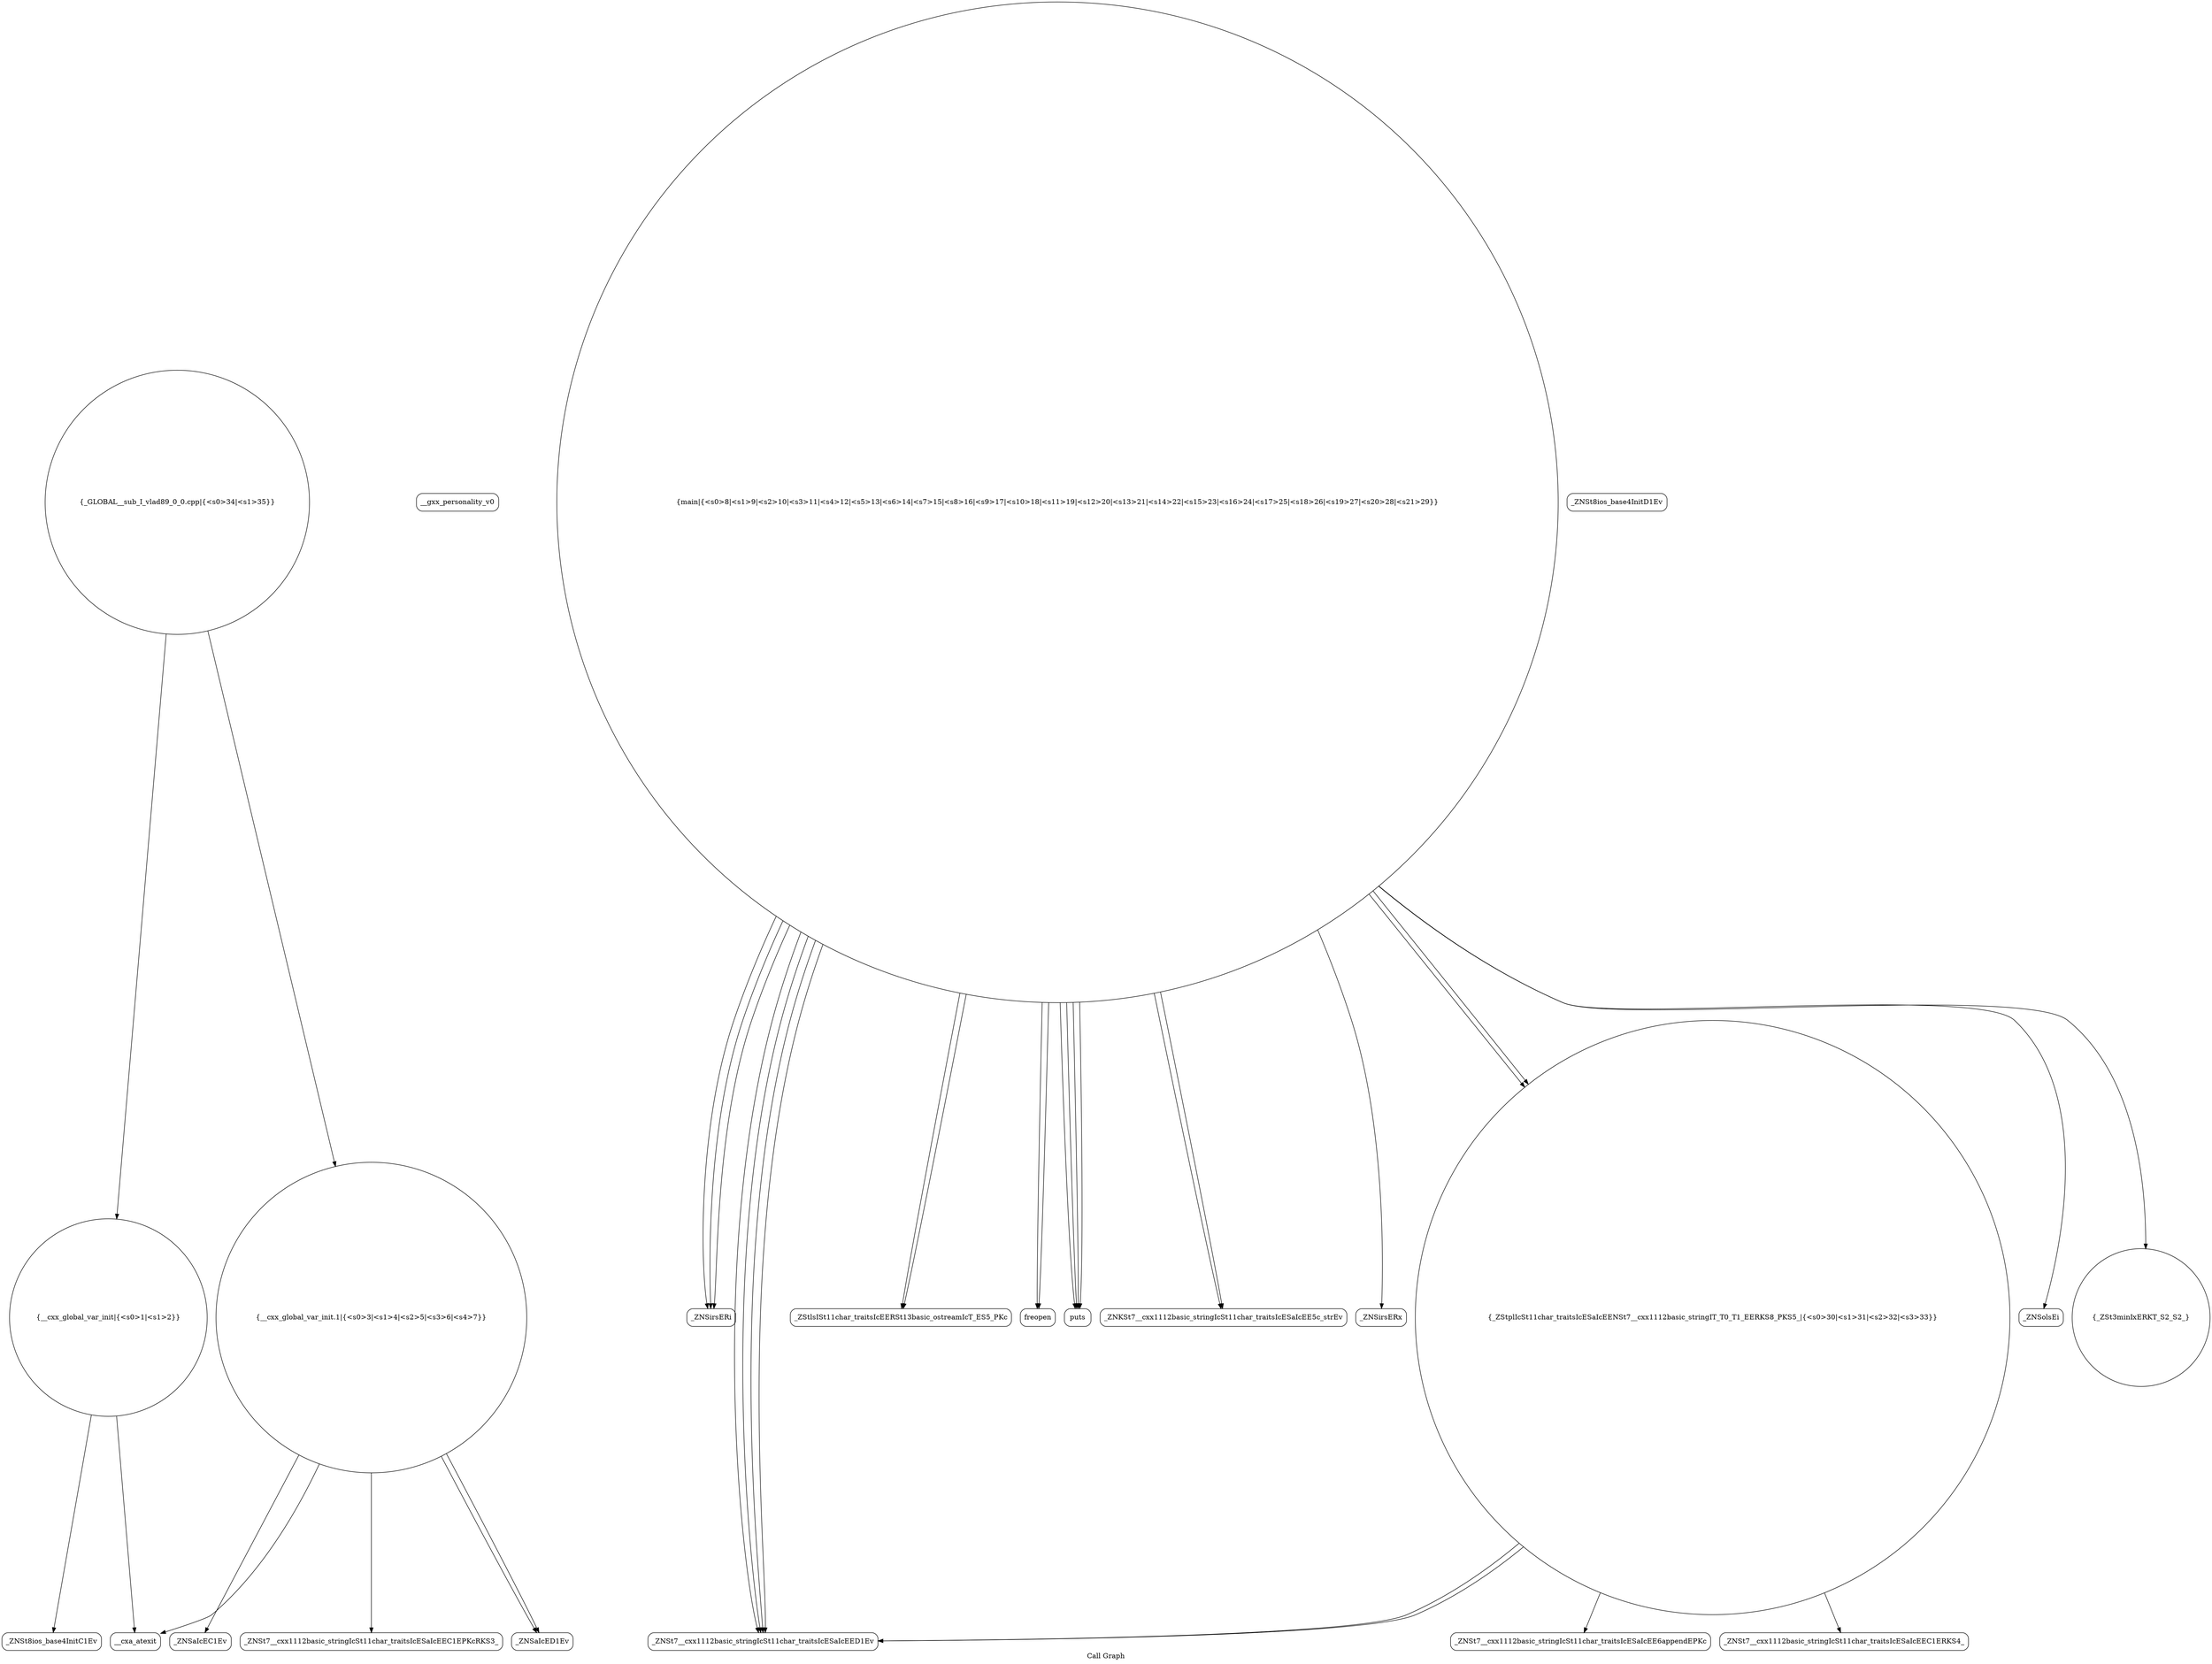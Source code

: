 digraph "Call Graph" {
	label="Call Graph";

	Node0x55792a1c3620 [shape=record,shape=circle,label="{__cxx_global_var_init|{<s0>1|<s1>2}}"];
	Node0x55792a1c3620:s0 -> Node0x55792a1c3ab0[color=black];
	Node0x55792a1c3620:s1 -> Node0x55792a1c3bb0[color=black];
	Node0x55792a1c3db0 [shape=record,shape=Mrecord,label="{__gxx_personality_v0}"];
	Node0x55792a1c4130 [shape=record,shape=Mrecord,label="{_ZNSirsERi}"];
	Node0x55792a1c44b0 [shape=record,shape=Mrecord,label="{_ZNSt7__cxx1112basic_stringIcSt11char_traitsIcESaIcEE6appendEPKc}"];
	Node0x55792a1c3b30 [shape=record,shape=Mrecord,label="{_ZNSt8ios_base4InitD1Ev}"];
	Node0x55792a1c3eb0 [shape=record,shape=Mrecord,label="{_ZNSt7__cxx1112basic_stringIcSt11char_traitsIcESaIcEED1Ev}"];
	Node0x55792a1c4230 [shape=record,shape=Mrecord,label="{_ZStlsISt11char_traitsIcEERSt13basic_ostreamIcT_ES5_PKc}"];
	Node0x55792a1c3c30 [shape=record,shape=circle,label="{__cxx_global_var_init.1|{<s0>3|<s1>4|<s2>5|<s3>6|<s4>7}}"];
	Node0x55792a1c3c30:s0 -> Node0x55792a1c3cb0[color=black];
	Node0x55792a1c3c30:s1 -> Node0x55792a1c3d30[color=black];
	Node0x55792a1c3c30:s2 -> Node0x55792a1c3e30[color=black];
	Node0x55792a1c3c30:s3 -> Node0x55792a1c3bb0[color=black];
	Node0x55792a1c3c30:s4 -> Node0x55792a1c3e30[color=black];
	Node0x55792a1c3fb0 [shape=record,shape=Mrecord,label="{freopen}"];
	Node0x55792a1c4330 [shape=record,shape=Mrecord,label="{puts}"];
	Node0x55792a1c3d30 [shape=record,shape=Mrecord,label="{_ZNSt7__cxx1112basic_stringIcSt11char_traitsIcESaIcEEC1EPKcRKS3_}"];
	Node0x55792a1c40b0 [shape=record,shape=Mrecord,label="{_ZNKSt7__cxx1112basic_stringIcSt11char_traitsIcESaIcEE5c_strEv}"];
	Node0x55792a1c4430 [shape=record,shape=Mrecord,label="{_ZNSt7__cxx1112basic_stringIcSt11char_traitsIcESaIcEEC1ERKS4_}"];
	Node0x55792a1c3ab0 [shape=record,shape=Mrecord,label="{_ZNSt8ios_base4InitC1Ev}"];
	Node0x55792a1c3e30 [shape=record,shape=Mrecord,label="{_ZNSaIcED1Ev}"];
	Node0x55792a1c41b0 [shape=record,shape=Mrecord,label="{_ZNSirsERx}"];
	Node0x55792a1c4530 [shape=record,shape=circle,label="{_GLOBAL__sub_I_vlad89_0_0.cpp|{<s0>34|<s1>35}}"];
	Node0x55792a1c4530:s0 -> Node0x55792a1c3620[color=black];
	Node0x55792a1c4530:s1 -> Node0x55792a1c3c30[color=black];
	Node0x55792a1c3bb0 [shape=record,shape=Mrecord,label="{__cxa_atexit}"];
	Node0x55792a1c3f30 [shape=record,shape=circle,label="{main|{<s0>8|<s1>9|<s2>10|<s3>11|<s4>12|<s5>13|<s6>14|<s7>15|<s8>16|<s9>17|<s10>18|<s11>19|<s12>20|<s13>21|<s14>22|<s15>23|<s16>24|<s17>25|<s18>26|<s19>27|<s20>28|<s21>29}}"];
	Node0x55792a1c3f30:s0 -> Node0x55792a1c4030[color=black];
	Node0x55792a1c3f30:s1 -> Node0x55792a1c40b0[color=black];
	Node0x55792a1c3f30:s2 -> Node0x55792a1c3fb0[color=black];
	Node0x55792a1c3f30:s3 -> Node0x55792a1c3eb0[color=black];
	Node0x55792a1c3f30:s4 -> Node0x55792a1c4030[color=black];
	Node0x55792a1c3f30:s5 -> Node0x55792a1c40b0[color=black];
	Node0x55792a1c3f30:s6 -> Node0x55792a1c3fb0[color=black];
	Node0x55792a1c3f30:s7 -> Node0x55792a1c3eb0[color=black];
	Node0x55792a1c3f30:s8 -> Node0x55792a1c4130[color=black];
	Node0x55792a1c3f30:s9 -> Node0x55792a1c41b0[color=black];
	Node0x55792a1c3f30:s10 -> Node0x55792a1c4130[color=black];
	Node0x55792a1c3f30:s11 -> Node0x55792a1c4130[color=black];
	Node0x55792a1c3f30:s12 -> Node0x55792a1c4230[color=black];
	Node0x55792a1c3f30:s13 -> Node0x55792a1c42b0[color=black];
	Node0x55792a1c3f30:s14 -> Node0x55792a1c4230[color=black];
	Node0x55792a1c3f30:s15 -> Node0x55792a1c4330[color=black];
	Node0x55792a1c3f30:s16 -> Node0x55792a1c3eb0[color=black];
	Node0x55792a1c3f30:s17 -> Node0x55792a1c3eb0[color=black];
	Node0x55792a1c3f30:s18 -> Node0x55792a1c4330[color=black];
	Node0x55792a1c3f30:s19 -> Node0x55792a1c43b0[color=black];
	Node0x55792a1c3f30:s20 -> Node0x55792a1c4330[color=black];
	Node0x55792a1c3f30:s21 -> Node0x55792a1c4330[color=black];
	Node0x55792a1c42b0 [shape=record,shape=Mrecord,label="{_ZNSolsEi}"];
	Node0x55792a1c3cb0 [shape=record,shape=Mrecord,label="{_ZNSaIcEC1Ev}"];
	Node0x55792a1c4030 [shape=record,shape=circle,label="{_ZStplIcSt11char_traitsIcESaIcEENSt7__cxx1112basic_stringIT_T0_T1_EERKS8_PKS5_|{<s0>30|<s1>31|<s2>32|<s3>33}}"];
	Node0x55792a1c4030:s0 -> Node0x55792a1c4430[color=black];
	Node0x55792a1c4030:s1 -> Node0x55792a1c44b0[color=black];
	Node0x55792a1c4030:s2 -> Node0x55792a1c3eb0[color=black];
	Node0x55792a1c4030:s3 -> Node0x55792a1c3eb0[color=black];
	Node0x55792a1c43b0 [shape=record,shape=circle,label="{_ZSt3minIxERKT_S2_S2_}"];
}
